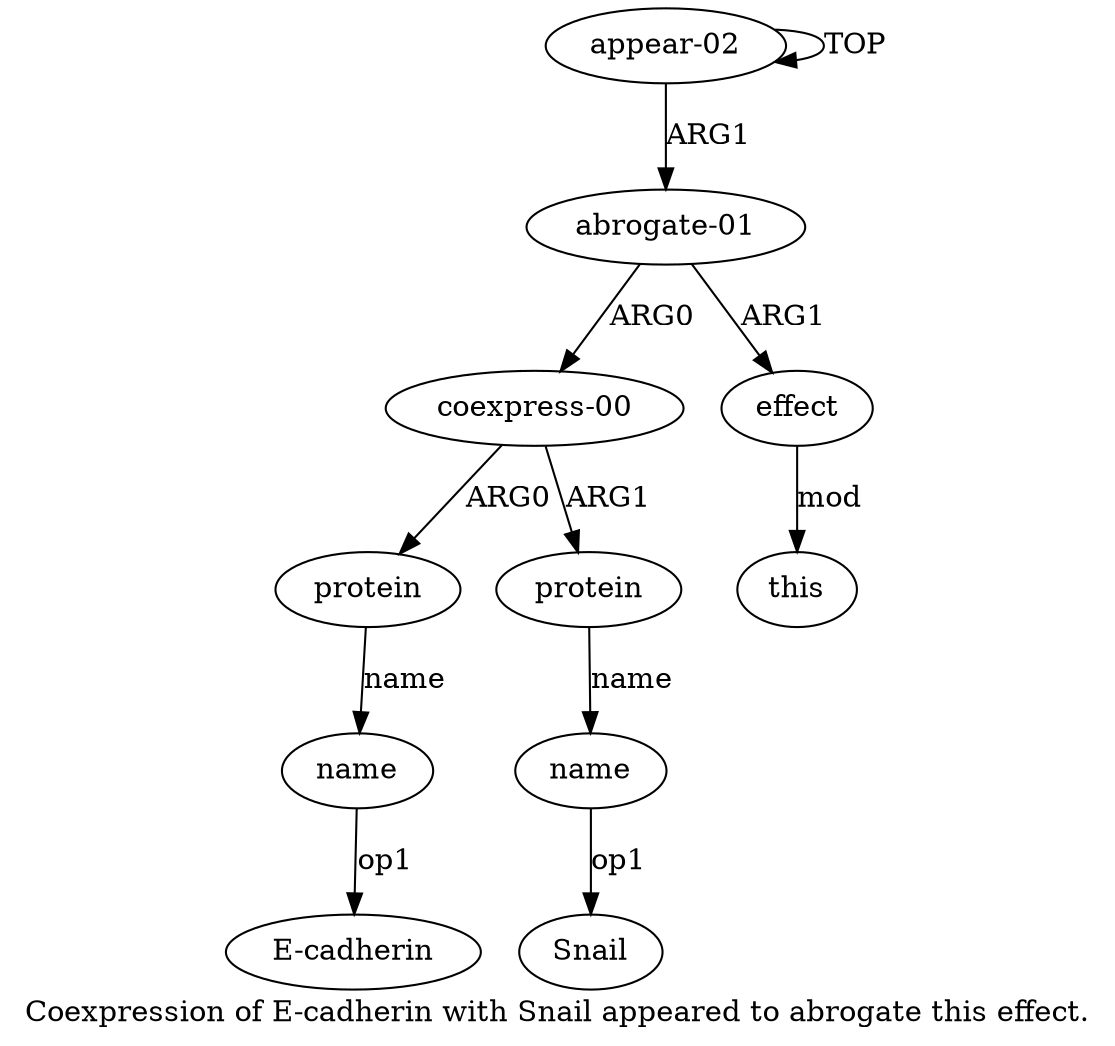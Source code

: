 digraph  {
	graph [label="Coexpression of E-cadherin with Snail appeared to abrogate this effect."];
	node [label="\N"];
	"a4 E-cadherin"	 [color=black,
		gold_ind=-1,
		gold_label="E-cadherin",
		label="E-cadherin",
		test_ind=-1,
		test_label="E-cadherin"];
	"a6 Snail"	 [color=black,
		gold_ind=-1,
		gold_label=Snail,
		label=Snail,
		test_ind=-1,
		test_label=Snail];
	a1	 [color=black,
		gold_ind=1,
		gold_label="abrogate-01",
		label="abrogate-01",
		test_ind=1,
		test_label="abrogate-01"];
	a2	 [color=black,
		gold_ind=2,
		gold_label="coexpress-00",
		label="coexpress-00",
		test_ind=2,
		test_label="coexpress-00"];
	a1 -> a2 [key=0,
	color=black,
	gold_label=ARG0,
	label=ARG0,
	test_label=ARG0];
a7 [color=black,
	gold_ind=7,
	gold_label=effect,
	label=effect,
	test_ind=7,
	test_label=effect];
a1 -> a7 [key=0,
color=black,
gold_label=ARG1,
label=ARG1,
test_label=ARG1];
a0 [color=black,
gold_ind=0,
gold_label="appear-02",
label="appear-02",
test_ind=0,
test_label="appear-02"];
a0 -> a1 [key=0,
color=black,
gold_label=ARG1,
label=ARG1,
test_label=ARG1];
a0 -> a0 [key=0,
color=black,
gold_label=TOP,
label=TOP,
test_label=TOP];
a3 [color=black,
gold_ind=3,
gold_label=protein,
label=protein,
test_ind=3,
test_label=protein];
a4 [color=black,
gold_ind=4,
gold_label=name,
label=name,
test_ind=4,
test_label=name];
a3 -> a4 [key=0,
color=black,
gold_label=name,
label=name,
test_label=name];
a2 -> a3 [key=0,
color=black,
gold_label=ARG0,
label=ARG0,
test_label=ARG0];
a5 [color=black,
gold_ind=5,
gold_label=protein,
label=protein,
test_ind=5,
test_label=protein];
a2 -> a5 [key=0,
color=black,
gold_label=ARG1,
label=ARG1,
test_label=ARG1];
a6 [color=black,
gold_ind=6,
gold_label=name,
label=name,
test_ind=6,
test_label=name];
a5 -> a6 [key=0,
color=black,
gold_label=name,
label=name,
test_label=name];
a4 -> "a4 E-cadherin" [key=0,
color=black,
gold_label=op1,
label=op1,
test_label=op1];
a8 [color=black,
gold_ind=8,
gold_label=this,
label=this,
test_ind=8,
test_label=this];
a7 -> a8 [key=0,
color=black,
gold_label=mod,
label=mod,
test_label=mod];
a6 -> "a6 Snail" [key=0,
color=black,
gold_label=op1,
label=op1,
test_label=op1];
}
